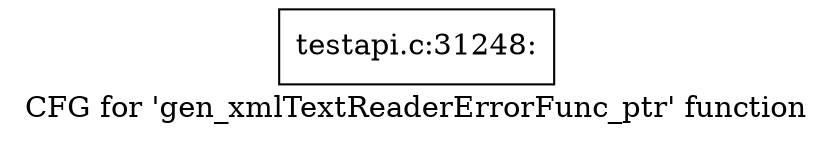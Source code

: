 digraph "CFG for 'gen_xmlTextReaderErrorFunc_ptr' function" {
	label="CFG for 'gen_xmlTextReaderErrorFunc_ptr' function";

	Node0x51796b0 [shape=record,label="{testapi.c:31248:}"];
}
